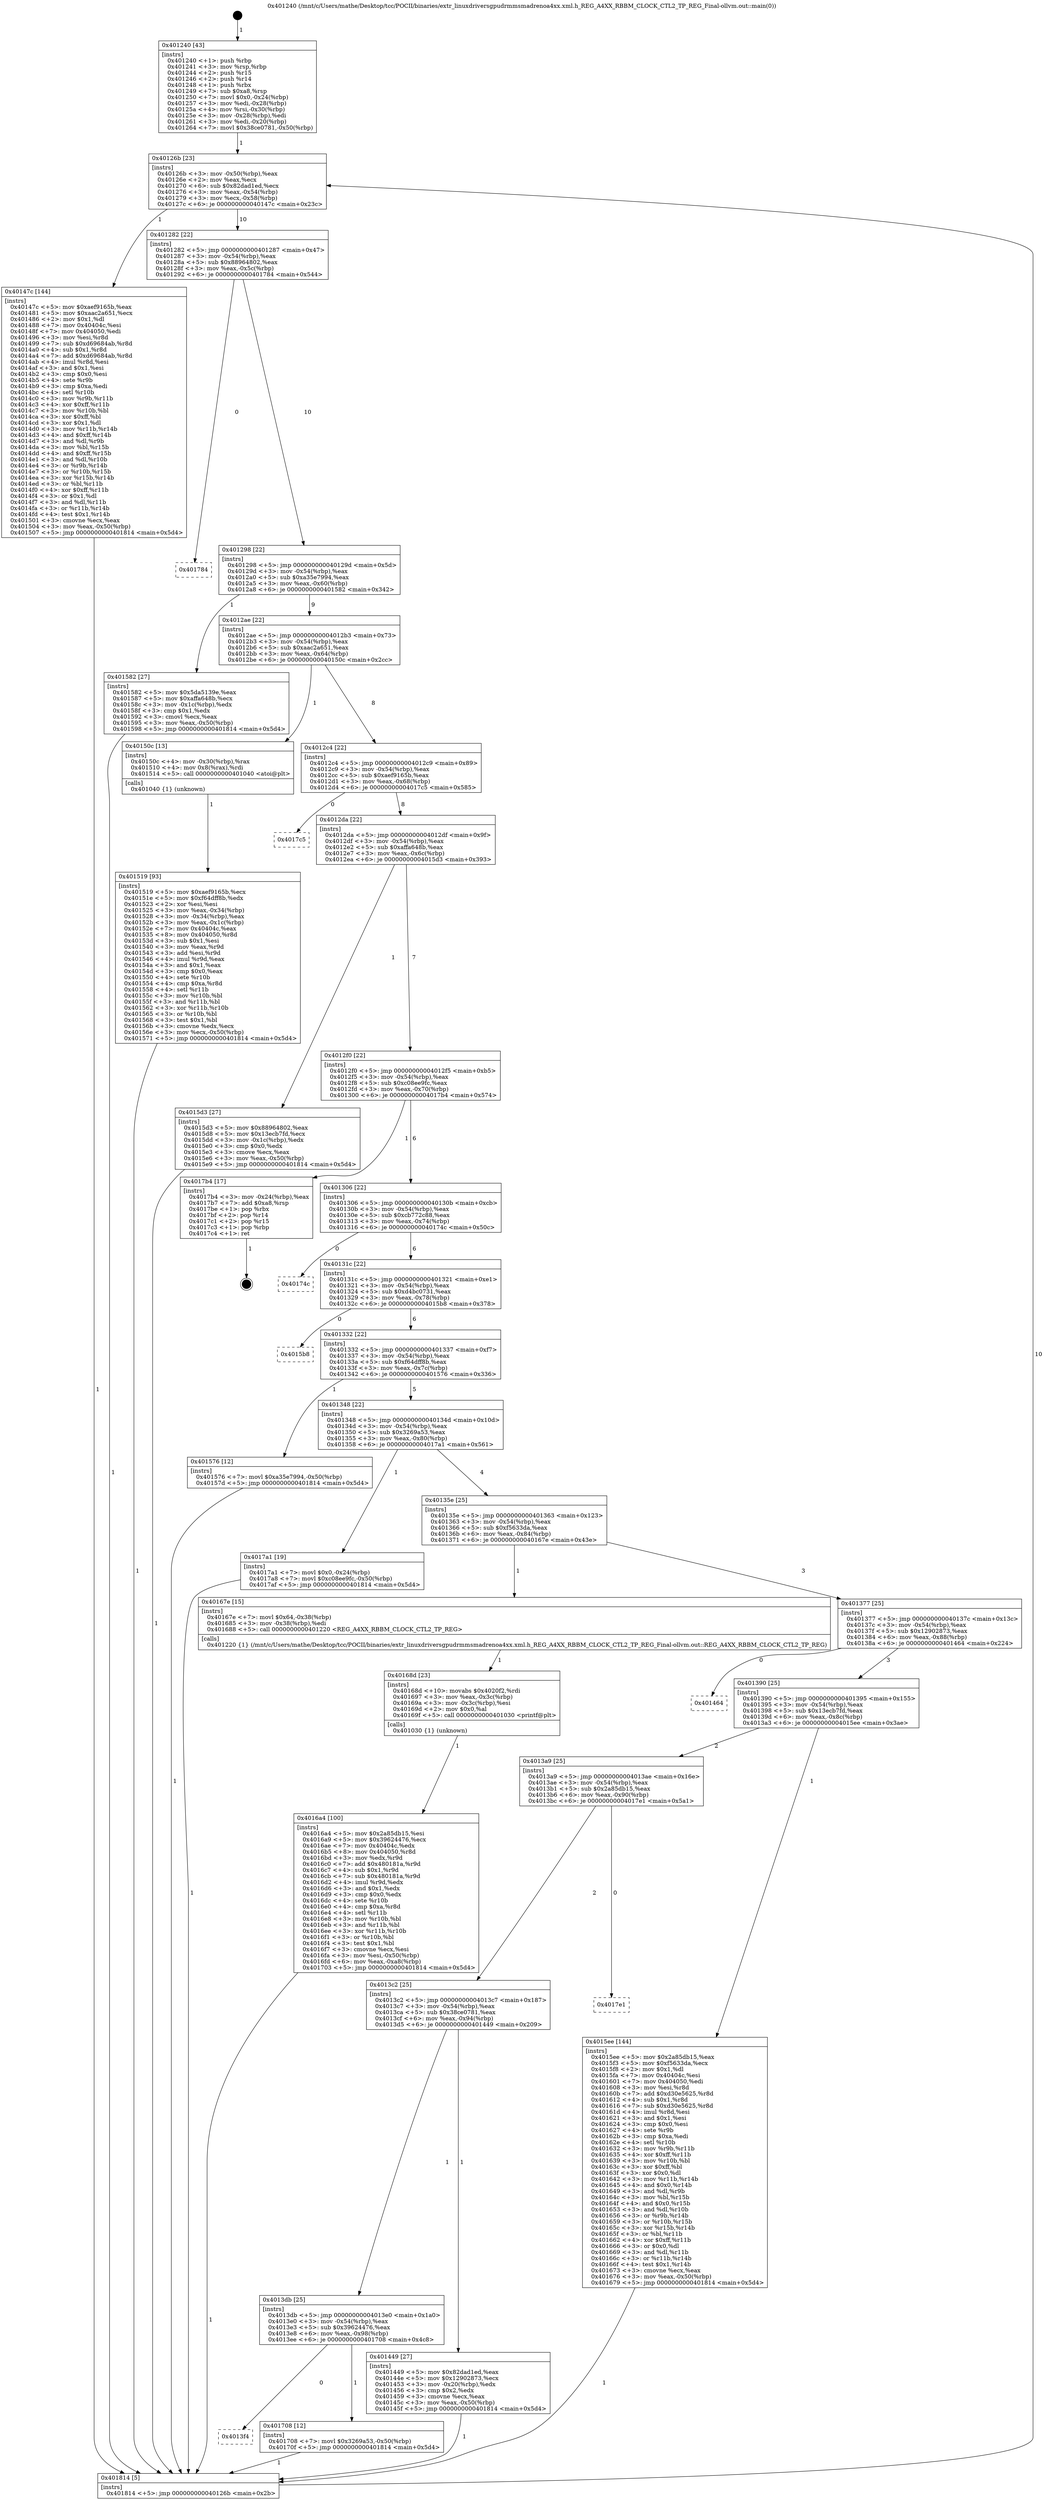 digraph "0x401240" {
  label = "0x401240 (/mnt/c/Users/mathe/Desktop/tcc/POCII/binaries/extr_linuxdriversgpudrmmsmadrenoa4xx.xml.h_REG_A4XX_RBBM_CLOCK_CTL2_TP_REG_Final-ollvm.out::main(0))"
  labelloc = "t"
  node[shape=record]

  Entry [label="",width=0.3,height=0.3,shape=circle,fillcolor=black,style=filled]
  "0x40126b" [label="{
     0x40126b [23]\l
     | [instrs]\l
     &nbsp;&nbsp;0x40126b \<+3\>: mov -0x50(%rbp),%eax\l
     &nbsp;&nbsp;0x40126e \<+2\>: mov %eax,%ecx\l
     &nbsp;&nbsp;0x401270 \<+6\>: sub $0x82dad1ed,%ecx\l
     &nbsp;&nbsp;0x401276 \<+3\>: mov %eax,-0x54(%rbp)\l
     &nbsp;&nbsp;0x401279 \<+3\>: mov %ecx,-0x58(%rbp)\l
     &nbsp;&nbsp;0x40127c \<+6\>: je 000000000040147c \<main+0x23c\>\l
  }"]
  "0x40147c" [label="{
     0x40147c [144]\l
     | [instrs]\l
     &nbsp;&nbsp;0x40147c \<+5\>: mov $0xaef9165b,%eax\l
     &nbsp;&nbsp;0x401481 \<+5\>: mov $0xaac2a651,%ecx\l
     &nbsp;&nbsp;0x401486 \<+2\>: mov $0x1,%dl\l
     &nbsp;&nbsp;0x401488 \<+7\>: mov 0x40404c,%esi\l
     &nbsp;&nbsp;0x40148f \<+7\>: mov 0x404050,%edi\l
     &nbsp;&nbsp;0x401496 \<+3\>: mov %esi,%r8d\l
     &nbsp;&nbsp;0x401499 \<+7\>: sub $0xd69684ab,%r8d\l
     &nbsp;&nbsp;0x4014a0 \<+4\>: sub $0x1,%r8d\l
     &nbsp;&nbsp;0x4014a4 \<+7\>: add $0xd69684ab,%r8d\l
     &nbsp;&nbsp;0x4014ab \<+4\>: imul %r8d,%esi\l
     &nbsp;&nbsp;0x4014af \<+3\>: and $0x1,%esi\l
     &nbsp;&nbsp;0x4014b2 \<+3\>: cmp $0x0,%esi\l
     &nbsp;&nbsp;0x4014b5 \<+4\>: sete %r9b\l
     &nbsp;&nbsp;0x4014b9 \<+3\>: cmp $0xa,%edi\l
     &nbsp;&nbsp;0x4014bc \<+4\>: setl %r10b\l
     &nbsp;&nbsp;0x4014c0 \<+3\>: mov %r9b,%r11b\l
     &nbsp;&nbsp;0x4014c3 \<+4\>: xor $0xff,%r11b\l
     &nbsp;&nbsp;0x4014c7 \<+3\>: mov %r10b,%bl\l
     &nbsp;&nbsp;0x4014ca \<+3\>: xor $0xff,%bl\l
     &nbsp;&nbsp;0x4014cd \<+3\>: xor $0x1,%dl\l
     &nbsp;&nbsp;0x4014d0 \<+3\>: mov %r11b,%r14b\l
     &nbsp;&nbsp;0x4014d3 \<+4\>: and $0xff,%r14b\l
     &nbsp;&nbsp;0x4014d7 \<+3\>: and %dl,%r9b\l
     &nbsp;&nbsp;0x4014da \<+3\>: mov %bl,%r15b\l
     &nbsp;&nbsp;0x4014dd \<+4\>: and $0xff,%r15b\l
     &nbsp;&nbsp;0x4014e1 \<+3\>: and %dl,%r10b\l
     &nbsp;&nbsp;0x4014e4 \<+3\>: or %r9b,%r14b\l
     &nbsp;&nbsp;0x4014e7 \<+3\>: or %r10b,%r15b\l
     &nbsp;&nbsp;0x4014ea \<+3\>: xor %r15b,%r14b\l
     &nbsp;&nbsp;0x4014ed \<+3\>: or %bl,%r11b\l
     &nbsp;&nbsp;0x4014f0 \<+4\>: xor $0xff,%r11b\l
     &nbsp;&nbsp;0x4014f4 \<+3\>: or $0x1,%dl\l
     &nbsp;&nbsp;0x4014f7 \<+3\>: and %dl,%r11b\l
     &nbsp;&nbsp;0x4014fa \<+3\>: or %r11b,%r14b\l
     &nbsp;&nbsp;0x4014fd \<+4\>: test $0x1,%r14b\l
     &nbsp;&nbsp;0x401501 \<+3\>: cmovne %ecx,%eax\l
     &nbsp;&nbsp;0x401504 \<+3\>: mov %eax,-0x50(%rbp)\l
     &nbsp;&nbsp;0x401507 \<+5\>: jmp 0000000000401814 \<main+0x5d4\>\l
  }"]
  "0x401282" [label="{
     0x401282 [22]\l
     | [instrs]\l
     &nbsp;&nbsp;0x401282 \<+5\>: jmp 0000000000401287 \<main+0x47\>\l
     &nbsp;&nbsp;0x401287 \<+3\>: mov -0x54(%rbp),%eax\l
     &nbsp;&nbsp;0x40128a \<+5\>: sub $0x88964802,%eax\l
     &nbsp;&nbsp;0x40128f \<+3\>: mov %eax,-0x5c(%rbp)\l
     &nbsp;&nbsp;0x401292 \<+6\>: je 0000000000401784 \<main+0x544\>\l
  }"]
  Exit [label="",width=0.3,height=0.3,shape=circle,fillcolor=black,style=filled,peripheries=2]
  "0x401784" [label="{
     0x401784\l
  }", style=dashed]
  "0x401298" [label="{
     0x401298 [22]\l
     | [instrs]\l
     &nbsp;&nbsp;0x401298 \<+5\>: jmp 000000000040129d \<main+0x5d\>\l
     &nbsp;&nbsp;0x40129d \<+3\>: mov -0x54(%rbp),%eax\l
     &nbsp;&nbsp;0x4012a0 \<+5\>: sub $0xa35e7994,%eax\l
     &nbsp;&nbsp;0x4012a5 \<+3\>: mov %eax,-0x60(%rbp)\l
     &nbsp;&nbsp;0x4012a8 \<+6\>: je 0000000000401582 \<main+0x342\>\l
  }"]
  "0x4013f4" [label="{
     0x4013f4\l
  }", style=dashed]
  "0x401582" [label="{
     0x401582 [27]\l
     | [instrs]\l
     &nbsp;&nbsp;0x401582 \<+5\>: mov $0x5da5139e,%eax\l
     &nbsp;&nbsp;0x401587 \<+5\>: mov $0xaffa648b,%ecx\l
     &nbsp;&nbsp;0x40158c \<+3\>: mov -0x1c(%rbp),%edx\l
     &nbsp;&nbsp;0x40158f \<+3\>: cmp $0x1,%edx\l
     &nbsp;&nbsp;0x401592 \<+3\>: cmovl %ecx,%eax\l
     &nbsp;&nbsp;0x401595 \<+3\>: mov %eax,-0x50(%rbp)\l
     &nbsp;&nbsp;0x401598 \<+5\>: jmp 0000000000401814 \<main+0x5d4\>\l
  }"]
  "0x4012ae" [label="{
     0x4012ae [22]\l
     | [instrs]\l
     &nbsp;&nbsp;0x4012ae \<+5\>: jmp 00000000004012b3 \<main+0x73\>\l
     &nbsp;&nbsp;0x4012b3 \<+3\>: mov -0x54(%rbp),%eax\l
     &nbsp;&nbsp;0x4012b6 \<+5\>: sub $0xaac2a651,%eax\l
     &nbsp;&nbsp;0x4012bb \<+3\>: mov %eax,-0x64(%rbp)\l
     &nbsp;&nbsp;0x4012be \<+6\>: je 000000000040150c \<main+0x2cc\>\l
  }"]
  "0x401708" [label="{
     0x401708 [12]\l
     | [instrs]\l
     &nbsp;&nbsp;0x401708 \<+7\>: movl $0x3269a53,-0x50(%rbp)\l
     &nbsp;&nbsp;0x40170f \<+5\>: jmp 0000000000401814 \<main+0x5d4\>\l
  }"]
  "0x40150c" [label="{
     0x40150c [13]\l
     | [instrs]\l
     &nbsp;&nbsp;0x40150c \<+4\>: mov -0x30(%rbp),%rax\l
     &nbsp;&nbsp;0x401510 \<+4\>: mov 0x8(%rax),%rdi\l
     &nbsp;&nbsp;0x401514 \<+5\>: call 0000000000401040 \<atoi@plt\>\l
     | [calls]\l
     &nbsp;&nbsp;0x401040 \{1\} (unknown)\l
  }"]
  "0x4012c4" [label="{
     0x4012c4 [22]\l
     | [instrs]\l
     &nbsp;&nbsp;0x4012c4 \<+5\>: jmp 00000000004012c9 \<main+0x89\>\l
     &nbsp;&nbsp;0x4012c9 \<+3\>: mov -0x54(%rbp),%eax\l
     &nbsp;&nbsp;0x4012cc \<+5\>: sub $0xaef9165b,%eax\l
     &nbsp;&nbsp;0x4012d1 \<+3\>: mov %eax,-0x68(%rbp)\l
     &nbsp;&nbsp;0x4012d4 \<+6\>: je 00000000004017c5 \<main+0x585\>\l
  }"]
  "0x4016a4" [label="{
     0x4016a4 [100]\l
     | [instrs]\l
     &nbsp;&nbsp;0x4016a4 \<+5\>: mov $0x2a85db15,%esi\l
     &nbsp;&nbsp;0x4016a9 \<+5\>: mov $0x39624476,%ecx\l
     &nbsp;&nbsp;0x4016ae \<+7\>: mov 0x40404c,%edx\l
     &nbsp;&nbsp;0x4016b5 \<+8\>: mov 0x404050,%r8d\l
     &nbsp;&nbsp;0x4016bd \<+3\>: mov %edx,%r9d\l
     &nbsp;&nbsp;0x4016c0 \<+7\>: add $0x480181a,%r9d\l
     &nbsp;&nbsp;0x4016c7 \<+4\>: sub $0x1,%r9d\l
     &nbsp;&nbsp;0x4016cb \<+7\>: sub $0x480181a,%r9d\l
     &nbsp;&nbsp;0x4016d2 \<+4\>: imul %r9d,%edx\l
     &nbsp;&nbsp;0x4016d6 \<+3\>: and $0x1,%edx\l
     &nbsp;&nbsp;0x4016d9 \<+3\>: cmp $0x0,%edx\l
     &nbsp;&nbsp;0x4016dc \<+4\>: sete %r10b\l
     &nbsp;&nbsp;0x4016e0 \<+4\>: cmp $0xa,%r8d\l
     &nbsp;&nbsp;0x4016e4 \<+4\>: setl %r11b\l
     &nbsp;&nbsp;0x4016e8 \<+3\>: mov %r10b,%bl\l
     &nbsp;&nbsp;0x4016eb \<+3\>: and %r11b,%bl\l
     &nbsp;&nbsp;0x4016ee \<+3\>: xor %r11b,%r10b\l
     &nbsp;&nbsp;0x4016f1 \<+3\>: or %r10b,%bl\l
     &nbsp;&nbsp;0x4016f4 \<+3\>: test $0x1,%bl\l
     &nbsp;&nbsp;0x4016f7 \<+3\>: cmovne %ecx,%esi\l
     &nbsp;&nbsp;0x4016fa \<+3\>: mov %esi,-0x50(%rbp)\l
     &nbsp;&nbsp;0x4016fd \<+6\>: mov %eax,-0xa8(%rbp)\l
     &nbsp;&nbsp;0x401703 \<+5\>: jmp 0000000000401814 \<main+0x5d4\>\l
  }"]
  "0x4017c5" [label="{
     0x4017c5\l
  }", style=dashed]
  "0x4012da" [label="{
     0x4012da [22]\l
     | [instrs]\l
     &nbsp;&nbsp;0x4012da \<+5\>: jmp 00000000004012df \<main+0x9f\>\l
     &nbsp;&nbsp;0x4012df \<+3\>: mov -0x54(%rbp),%eax\l
     &nbsp;&nbsp;0x4012e2 \<+5\>: sub $0xaffa648b,%eax\l
     &nbsp;&nbsp;0x4012e7 \<+3\>: mov %eax,-0x6c(%rbp)\l
     &nbsp;&nbsp;0x4012ea \<+6\>: je 00000000004015d3 \<main+0x393\>\l
  }"]
  "0x40168d" [label="{
     0x40168d [23]\l
     | [instrs]\l
     &nbsp;&nbsp;0x40168d \<+10\>: movabs $0x4020f2,%rdi\l
     &nbsp;&nbsp;0x401697 \<+3\>: mov %eax,-0x3c(%rbp)\l
     &nbsp;&nbsp;0x40169a \<+3\>: mov -0x3c(%rbp),%esi\l
     &nbsp;&nbsp;0x40169d \<+2\>: mov $0x0,%al\l
     &nbsp;&nbsp;0x40169f \<+5\>: call 0000000000401030 \<printf@plt\>\l
     | [calls]\l
     &nbsp;&nbsp;0x401030 \{1\} (unknown)\l
  }"]
  "0x4015d3" [label="{
     0x4015d3 [27]\l
     | [instrs]\l
     &nbsp;&nbsp;0x4015d3 \<+5\>: mov $0x88964802,%eax\l
     &nbsp;&nbsp;0x4015d8 \<+5\>: mov $0x13ecb7fd,%ecx\l
     &nbsp;&nbsp;0x4015dd \<+3\>: mov -0x1c(%rbp),%edx\l
     &nbsp;&nbsp;0x4015e0 \<+3\>: cmp $0x0,%edx\l
     &nbsp;&nbsp;0x4015e3 \<+3\>: cmove %ecx,%eax\l
     &nbsp;&nbsp;0x4015e6 \<+3\>: mov %eax,-0x50(%rbp)\l
     &nbsp;&nbsp;0x4015e9 \<+5\>: jmp 0000000000401814 \<main+0x5d4\>\l
  }"]
  "0x4012f0" [label="{
     0x4012f0 [22]\l
     | [instrs]\l
     &nbsp;&nbsp;0x4012f0 \<+5\>: jmp 00000000004012f5 \<main+0xb5\>\l
     &nbsp;&nbsp;0x4012f5 \<+3\>: mov -0x54(%rbp),%eax\l
     &nbsp;&nbsp;0x4012f8 \<+5\>: sub $0xc08ee9fc,%eax\l
     &nbsp;&nbsp;0x4012fd \<+3\>: mov %eax,-0x70(%rbp)\l
     &nbsp;&nbsp;0x401300 \<+6\>: je 00000000004017b4 \<main+0x574\>\l
  }"]
  "0x401519" [label="{
     0x401519 [93]\l
     | [instrs]\l
     &nbsp;&nbsp;0x401519 \<+5\>: mov $0xaef9165b,%ecx\l
     &nbsp;&nbsp;0x40151e \<+5\>: mov $0xf64dff8b,%edx\l
     &nbsp;&nbsp;0x401523 \<+2\>: xor %esi,%esi\l
     &nbsp;&nbsp;0x401525 \<+3\>: mov %eax,-0x34(%rbp)\l
     &nbsp;&nbsp;0x401528 \<+3\>: mov -0x34(%rbp),%eax\l
     &nbsp;&nbsp;0x40152b \<+3\>: mov %eax,-0x1c(%rbp)\l
     &nbsp;&nbsp;0x40152e \<+7\>: mov 0x40404c,%eax\l
     &nbsp;&nbsp;0x401535 \<+8\>: mov 0x404050,%r8d\l
     &nbsp;&nbsp;0x40153d \<+3\>: sub $0x1,%esi\l
     &nbsp;&nbsp;0x401540 \<+3\>: mov %eax,%r9d\l
     &nbsp;&nbsp;0x401543 \<+3\>: add %esi,%r9d\l
     &nbsp;&nbsp;0x401546 \<+4\>: imul %r9d,%eax\l
     &nbsp;&nbsp;0x40154a \<+3\>: and $0x1,%eax\l
     &nbsp;&nbsp;0x40154d \<+3\>: cmp $0x0,%eax\l
     &nbsp;&nbsp;0x401550 \<+4\>: sete %r10b\l
     &nbsp;&nbsp;0x401554 \<+4\>: cmp $0xa,%r8d\l
     &nbsp;&nbsp;0x401558 \<+4\>: setl %r11b\l
     &nbsp;&nbsp;0x40155c \<+3\>: mov %r10b,%bl\l
     &nbsp;&nbsp;0x40155f \<+3\>: and %r11b,%bl\l
     &nbsp;&nbsp;0x401562 \<+3\>: xor %r11b,%r10b\l
     &nbsp;&nbsp;0x401565 \<+3\>: or %r10b,%bl\l
     &nbsp;&nbsp;0x401568 \<+3\>: test $0x1,%bl\l
     &nbsp;&nbsp;0x40156b \<+3\>: cmovne %edx,%ecx\l
     &nbsp;&nbsp;0x40156e \<+3\>: mov %ecx,-0x50(%rbp)\l
     &nbsp;&nbsp;0x401571 \<+5\>: jmp 0000000000401814 \<main+0x5d4\>\l
  }"]
  "0x4017b4" [label="{
     0x4017b4 [17]\l
     | [instrs]\l
     &nbsp;&nbsp;0x4017b4 \<+3\>: mov -0x24(%rbp),%eax\l
     &nbsp;&nbsp;0x4017b7 \<+7\>: add $0xa8,%rsp\l
     &nbsp;&nbsp;0x4017be \<+1\>: pop %rbx\l
     &nbsp;&nbsp;0x4017bf \<+2\>: pop %r14\l
     &nbsp;&nbsp;0x4017c1 \<+2\>: pop %r15\l
     &nbsp;&nbsp;0x4017c3 \<+1\>: pop %rbp\l
     &nbsp;&nbsp;0x4017c4 \<+1\>: ret\l
  }"]
  "0x401306" [label="{
     0x401306 [22]\l
     | [instrs]\l
     &nbsp;&nbsp;0x401306 \<+5\>: jmp 000000000040130b \<main+0xcb\>\l
     &nbsp;&nbsp;0x40130b \<+3\>: mov -0x54(%rbp),%eax\l
     &nbsp;&nbsp;0x40130e \<+5\>: sub $0xcb772c88,%eax\l
     &nbsp;&nbsp;0x401313 \<+3\>: mov %eax,-0x74(%rbp)\l
     &nbsp;&nbsp;0x401316 \<+6\>: je 000000000040174c \<main+0x50c\>\l
  }"]
  "0x401240" [label="{
     0x401240 [43]\l
     | [instrs]\l
     &nbsp;&nbsp;0x401240 \<+1\>: push %rbp\l
     &nbsp;&nbsp;0x401241 \<+3\>: mov %rsp,%rbp\l
     &nbsp;&nbsp;0x401244 \<+2\>: push %r15\l
     &nbsp;&nbsp;0x401246 \<+2\>: push %r14\l
     &nbsp;&nbsp;0x401248 \<+1\>: push %rbx\l
     &nbsp;&nbsp;0x401249 \<+7\>: sub $0xa8,%rsp\l
     &nbsp;&nbsp;0x401250 \<+7\>: movl $0x0,-0x24(%rbp)\l
     &nbsp;&nbsp;0x401257 \<+3\>: mov %edi,-0x28(%rbp)\l
     &nbsp;&nbsp;0x40125a \<+4\>: mov %rsi,-0x30(%rbp)\l
     &nbsp;&nbsp;0x40125e \<+3\>: mov -0x28(%rbp),%edi\l
     &nbsp;&nbsp;0x401261 \<+3\>: mov %edi,-0x20(%rbp)\l
     &nbsp;&nbsp;0x401264 \<+7\>: movl $0x38ce0781,-0x50(%rbp)\l
  }"]
  "0x40174c" [label="{
     0x40174c\l
  }", style=dashed]
  "0x40131c" [label="{
     0x40131c [22]\l
     | [instrs]\l
     &nbsp;&nbsp;0x40131c \<+5\>: jmp 0000000000401321 \<main+0xe1\>\l
     &nbsp;&nbsp;0x401321 \<+3\>: mov -0x54(%rbp),%eax\l
     &nbsp;&nbsp;0x401324 \<+5\>: sub $0xd4bc0731,%eax\l
     &nbsp;&nbsp;0x401329 \<+3\>: mov %eax,-0x78(%rbp)\l
     &nbsp;&nbsp;0x40132c \<+6\>: je 00000000004015b8 \<main+0x378\>\l
  }"]
  "0x401814" [label="{
     0x401814 [5]\l
     | [instrs]\l
     &nbsp;&nbsp;0x401814 \<+5\>: jmp 000000000040126b \<main+0x2b\>\l
  }"]
  "0x4015b8" [label="{
     0x4015b8\l
  }", style=dashed]
  "0x401332" [label="{
     0x401332 [22]\l
     | [instrs]\l
     &nbsp;&nbsp;0x401332 \<+5\>: jmp 0000000000401337 \<main+0xf7\>\l
     &nbsp;&nbsp;0x401337 \<+3\>: mov -0x54(%rbp),%eax\l
     &nbsp;&nbsp;0x40133a \<+5\>: sub $0xf64dff8b,%eax\l
     &nbsp;&nbsp;0x40133f \<+3\>: mov %eax,-0x7c(%rbp)\l
     &nbsp;&nbsp;0x401342 \<+6\>: je 0000000000401576 \<main+0x336\>\l
  }"]
  "0x4013db" [label="{
     0x4013db [25]\l
     | [instrs]\l
     &nbsp;&nbsp;0x4013db \<+5\>: jmp 00000000004013e0 \<main+0x1a0\>\l
     &nbsp;&nbsp;0x4013e0 \<+3\>: mov -0x54(%rbp),%eax\l
     &nbsp;&nbsp;0x4013e3 \<+5\>: sub $0x39624476,%eax\l
     &nbsp;&nbsp;0x4013e8 \<+6\>: mov %eax,-0x98(%rbp)\l
     &nbsp;&nbsp;0x4013ee \<+6\>: je 0000000000401708 \<main+0x4c8\>\l
  }"]
  "0x401576" [label="{
     0x401576 [12]\l
     | [instrs]\l
     &nbsp;&nbsp;0x401576 \<+7\>: movl $0xa35e7994,-0x50(%rbp)\l
     &nbsp;&nbsp;0x40157d \<+5\>: jmp 0000000000401814 \<main+0x5d4\>\l
  }"]
  "0x401348" [label="{
     0x401348 [22]\l
     | [instrs]\l
     &nbsp;&nbsp;0x401348 \<+5\>: jmp 000000000040134d \<main+0x10d\>\l
     &nbsp;&nbsp;0x40134d \<+3\>: mov -0x54(%rbp),%eax\l
     &nbsp;&nbsp;0x401350 \<+5\>: sub $0x3269a53,%eax\l
     &nbsp;&nbsp;0x401355 \<+3\>: mov %eax,-0x80(%rbp)\l
     &nbsp;&nbsp;0x401358 \<+6\>: je 00000000004017a1 \<main+0x561\>\l
  }"]
  "0x401449" [label="{
     0x401449 [27]\l
     | [instrs]\l
     &nbsp;&nbsp;0x401449 \<+5\>: mov $0x82dad1ed,%eax\l
     &nbsp;&nbsp;0x40144e \<+5\>: mov $0x12902873,%ecx\l
     &nbsp;&nbsp;0x401453 \<+3\>: mov -0x20(%rbp),%edx\l
     &nbsp;&nbsp;0x401456 \<+3\>: cmp $0x2,%edx\l
     &nbsp;&nbsp;0x401459 \<+3\>: cmovne %ecx,%eax\l
     &nbsp;&nbsp;0x40145c \<+3\>: mov %eax,-0x50(%rbp)\l
     &nbsp;&nbsp;0x40145f \<+5\>: jmp 0000000000401814 \<main+0x5d4\>\l
  }"]
  "0x4017a1" [label="{
     0x4017a1 [19]\l
     | [instrs]\l
     &nbsp;&nbsp;0x4017a1 \<+7\>: movl $0x0,-0x24(%rbp)\l
     &nbsp;&nbsp;0x4017a8 \<+7\>: movl $0xc08ee9fc,-0x50(%rbp)\l
     &nbsp;&nbsp;0x4017af \<+5\>: jmp 0000000000401814 \<main+0x5d4\>\l
  }"]
  "0x40135e" [label="{
     0x40135e [25]\l
     | [instrs]\l
     &nbsp;&nbsp;0x40135e \<+5\>: jmp 0000000000401363 \<main+0x123\>\l
     &nbsp;&nbsp;0x401363 \<+3\>: mov -0x54(%rbp),%eax\l
     &nbsp;&nbsp;0x401366 \<+5\>: sub $0xf5633da,%eax\l
     &nbsp;&nbsp;0x40136b \<+6\>: mov %eax,-0x84(%rbp)\l
     &nbsp;&nbsp;0x401371 \<+6\>: je 000000000040167e \<main+0x43e\>\l
  }"]
  "0x4013c2" [label="{
     0x4013c2 [25]\l
     | [instrs]\l
     &nbsp;&nbsp;0x4013c2 \<+5\>: jmp 00000000004013c7 \<main+0x187\>\l
     &nbsp;&nbsp;0x4013c7 \<+3\>: mov -0x54(%rbp),%eax\l
     &nbsp;&nbsp;0x4013ca \<+5\>: sub $0x38ce0781,%eax\l
     &nbsp;&nbsp;0x4013cf \<+6\>: mov %eax,-0x94(%rbp)\l
     &nbsp;&nbsp;0x4013d5 \<+6\>: je 0000000000401449 \<main+0x209\>\l
  }"]
  "0x40167e" [label="{
     0x40167e [15]\l
     | [instrs]\l
     &nbsp;&nbsp;0x40167e \<+7\>: movl $0x64,-0x38(%rbp)\l
     &nbsp;&nbsp;0x401685 \<+3\>: mov -0x38(%rbp),%edi\l
     &nbsp;&nbsp;0x401688 \<+5\>: call 0000000000401220 \<REG_A4XX_RBBM_CLOCK_CTL2_TP_REG\>\l
     | [calls]\l
     &nbsp;&nbsp;0x401220 \{1\} (/mnt/c/Users/mathe/Desktop/tcc/POCII/binaries/extr_linuxdriversgpudrmmsmadrenoa4xx.xml.h_REG_A4XX_RBBM_CLOCK_CTL2_TP_REG_Final-ollvm.out::REG_A4XX_RBBM_CLOCK_CTL2_TP_REG)\l
  }"]
  "0x401377" [label="{
     0x401377 [25]\l
     | [instrs]\l
     &nbsp;&nbsp;0x401377 \<+5\>: jmp 000000000040137c \<main+0x13c\>\l
     &nbsp;&nbsp;0x40137c \<+3\>: mov -0x54(%rbp),%eax\l
     &nbsp;&nbsp;0x40137f \<+5\>: sub $0x12902873,%eax\l
     &nbsp;&nbsp;0x401384 \<+6\>: mov %eax,-0x88(%rbp)\l
     &nbsp;&nbsp;0x40138a \<+6\>: je 0000000000401464 \<main+0x224\>\l
  }"]
  "0x4017e1" [label="{
     0x4017e1\l
  }", style=dashed]
  "0x401464" [label="{
     0x401464\l
  }", style=dashed]
  "0x401390" [label="{
     0x401390 [25]\l
     | [instrs]\l
     &nbsp;&nbsp;0x401390 \<+5\>: jmp 0000000000401395 \<main+0x155\>\l
     &nbsp;&nbsp;0x401395 \<+3\>: mov -0x54(%rbp),%eax\l
     &nbsp;&nbsp;0x401398 \<+5\>: sub $0x13ecb7fd,%eax\l
     &nbsp;&nbsp;0x40139d \<+6\>: mov %eax,-0x8c(%rbp)\l
     &nbsp;&nbsp;0x4013a3 \<+6\>: je 00000000004015ee \<main+0x3ae\>\l
  }"]
  "0x4013a9" [label="{
     0x4013a9 [25]\l
     | [instrs]\l
     &nbsp;&nbsp;0x4013a9 \<+5\>: jmp 00000000004013ae \<main+0x16e\>\l
     &nbsp;&nbsp;0x4013ae \<+3\>: mov -0x54(%rbp),%eax\l
     &nbsp;&nbsp;0x4013b1 \<+5\>: sub $0x2a85db15,%eax\l
     &nbsp;&nbsp;0x4013b6 \<+6\>: mov %eax,-0x90(%rbp)\l
     &nbsp;&nbsp;0x4013bc \<+6\>: je 00000000004017e1 \<main+0x5a1\>\l
  }"]
  "0x4015ee" [label="{
     0x4015ee [144]\l
     | [instrs]\l
     &nbsp;&nbsp;0x4015ee \<+5\>: mov $0x2a85db15,%eax\l
     &nbsp;&nbsp;0x4015f3 \<+5\>: mov $0xf5633da,%ecx\l
     &nbsp;&nbsp;0x4015f8 \<+2\>: mov $0x1,%dl\l
     &nbsp;&nbsp;0x4015fa \<+7\>: mov 0x40404c,%esi\l
     &nbsp;&nbsp;0x401601 \<+7\>: mov 0x404050,%edi\l
     &nbsp;&nbsp;0x401608 \<+3\>: mov %esi,%r8d\l
     &nbsp;&nbsp;0x40160b \<+7\>: add $0xd30e5625,%r8d\l
     &nbsp;&nbsp;0x401612 \<+4\>: sub $0x1,%r8d\l
     &nbsp;&nbsp;0x401616 \<+7\>: sub $0xd30e5625,%r8d\l
     &nbsp;&nbsp;0x40161d \<+4\>: imul %r8d,%esi\l
     &nbsp;&nbsp;0x401621 \<+3\>: and $0x1,%esi\l
     &nbsp;&nbsp;0x401624 \<+3\>: cmp $0x0,%esi\l
     &nbsp;&nbsp;0x401627 \<+4\>: sete %r9b\l
     &nbsp;&nbsp;0x40162b \<+3\>: cmp $0xa,%edi\l
     &nbsp;&nbsp;0x40162e \<+4\>: setl %r10b\l
     &nbsp;&nbsp;0x401632 \<+3\>: mov %r9b,%r11b\l
     &nbsp;&nbsp;0x401635 \<+4\>: xor $0xff,%r11b\l
     &nbsp;&nbsp;0x401639 \<+3\>: mov %r10b,%bl\l
     &nbsp;&nbsp;0x40163c \<+3\>: xor $0xff,%bl\l
     &nbsp;&nbsp;0x40163f \<+3\>: xor $0x0,%dl\l
     &nbsp;&nbsp;0x401642 \<+3\>: mov %r11b,%r14b\l
     &nbsp;&nbsp;0x401645 \<+4\>: and $0x0,%r14b\l
     &nbsp;&nbsp;0x401649 \<+3\>: and %dl,%r9b\l
     &nbsp;&nbsp;0x40164c \<+3\>: mov %bl,%r15b\l
     &nbsp;&nbsp;0x40164f \<+4\>: and $0x0,%r15b\l
     &nbsp;&nbsp;0x401653 \<+3\>: and %dl,%r10b\l
     &nbsp;&nbsp;0x401656 \<+3\>: or %r9b,%r14b\l
     &nbsp;&nbsp;0x401659 \<+3\>: or %r10b,%r15b\l
     &nbsp;&nbsp;0x40165c \<+3\>: xor %r15b,%r14b\l
     &nbsp;&nbsp;0x40165f \<+3\>: or %bl,%r11b\l
     &nbsp;&nbsp;0x401662 \<+4\>: xor $0xff,%r11b\l
     &nbsp;&nbsp;0x401666 \<+3\>: or $0x0,%dl\l
     &nbsp;&nbsp;0x401669 \<+3\>: and %dl,%r11b\l
     &nbsp;&nbsp;0x40166c \<+3\>: or %r11b,%r14b\l
     &nbsp;&nbsp;0x40166f \<+4\>: test $0x1,%r14b\l
     &nbsp;&nbsp;0x401673 \<+3\>: cmovne %ecx,%eax\l
     &nbsp;&nbsp;0x401676 \<+3\>: mov %eax,-0x50(%rbp)\l
     &nbsp;&nbsp;0x401679 \<+5\>: jmp 0000000000401814 \<main+0x5d4\>\l
  }"]
  Entry -> "0x401240" [label=" 1"]
  "0x40126b" -> "0x40147c" [label=" 1"]
  "0x40126b" -> "0x401282" [label=" 10"]
  "0x4017b4" -> Exit [label=" 1"]
  "0x401282" -> "0x401784" [label=" 0"]
  "0x401282" -> "0x401298" [label=" 10"]
  "0x4017a1" -> "0x401814" [label=" 1"]
  "0x401298" -> "0x401582" [label=" 1"]
  "0x401298" -> "0x4012ae" [label=" 9"]
  "0x401708" -> "0x401814" [label=" 1"]
  "0x4012ae" -> "0x40150c" [label=" 1"]
  "0x4012ae" -> "0x4012c4" [label=" 8"]
  "0x4013db" -> "0x4013f4" [label=" 0"]
  "0x4012c4" -> "0x4017c5" [label=" 0"]
  "0x4012c4" -> "0x4012da" [label=" 8"]
  "0x4013db" -> "0x401708" [label=" 1"]
  "0x4012da" -> "0x4015d3" [label=" 1"]
  "0x4012da" -> "0x4012f0" [label=" 7"]
  "0x4016a4" -> "0x401814" [label=" 1"]
  "0x4012f0" -> "0x4017b4" [label=" 1"]
  "0x4012f0" -> "0x401306" [label=" 6"]
  "0x40168d" -> "0x4016a4" [label=" 1"]
  "0x401306" -> "0x40174c" [label=" 0"]
  "0x401306" -> "0x40131c" [label=" 6"]
  "0x40167e" -> "0x40168d" [label=" 1"]
  "0x40131c" -> "0x4015b8" [label=" 0"]
  "0x40131c" -> "0x401332" [label=" 6"]
  "0x4015ee" -> "0x401814" [label=" 1"]
  "0x401332" -> "0x401576" [label=" 1"]
  "0x401332" -> "0x401348" [label=" 5"]
  "0x4015d3" -> "0x401814" [label=" 1"]
  "0x401348" -> "0x4017a1" [label=" 1"]
  "0x401348" -> "0x40135e" [label=" 4"]
  "0x401582" -> "0x401814" [label=" 1"]
  "0x40135e" -> "0x40167e" [label=" 1"]
  "0x40135e" -> "0x401377" [label=" 3"]
  "0x401519" -> "0x401814" [label=" 1"]
  "0x401377" -> "0x401464" [label=" 0"]
  "0x401377" -> "0x401390" [label=" 3"]
  "0x40150c" -> "0x401519" [label=" 1"]
  "0x401390" -> "0x4015ee" [label=" 1"]
  "0x401390" -> "0x4013a9" [label=" 2"]
  "0x40147c" -> "0x401814" [label=" 1"]
  "0x4013a9" -> "0x4017e1" [label=" 0"]
  "0x4013a9" -> "0x4013c2" [label=" 2"]
  "0x401576" -> "0x401814" [label=" 1"]
  "0x4013c2" -> "0x401449" [label=" 1"]
  "0x4013c2" -> "0x4013db" [label=" 1"]
  "0x401449" -> "0x401814" [label=" 1"]
  "0x401240" -> "0x40126b" [label=" 1"]
  "0x401814" -> "0x40126b" [label=" 10"]
}

